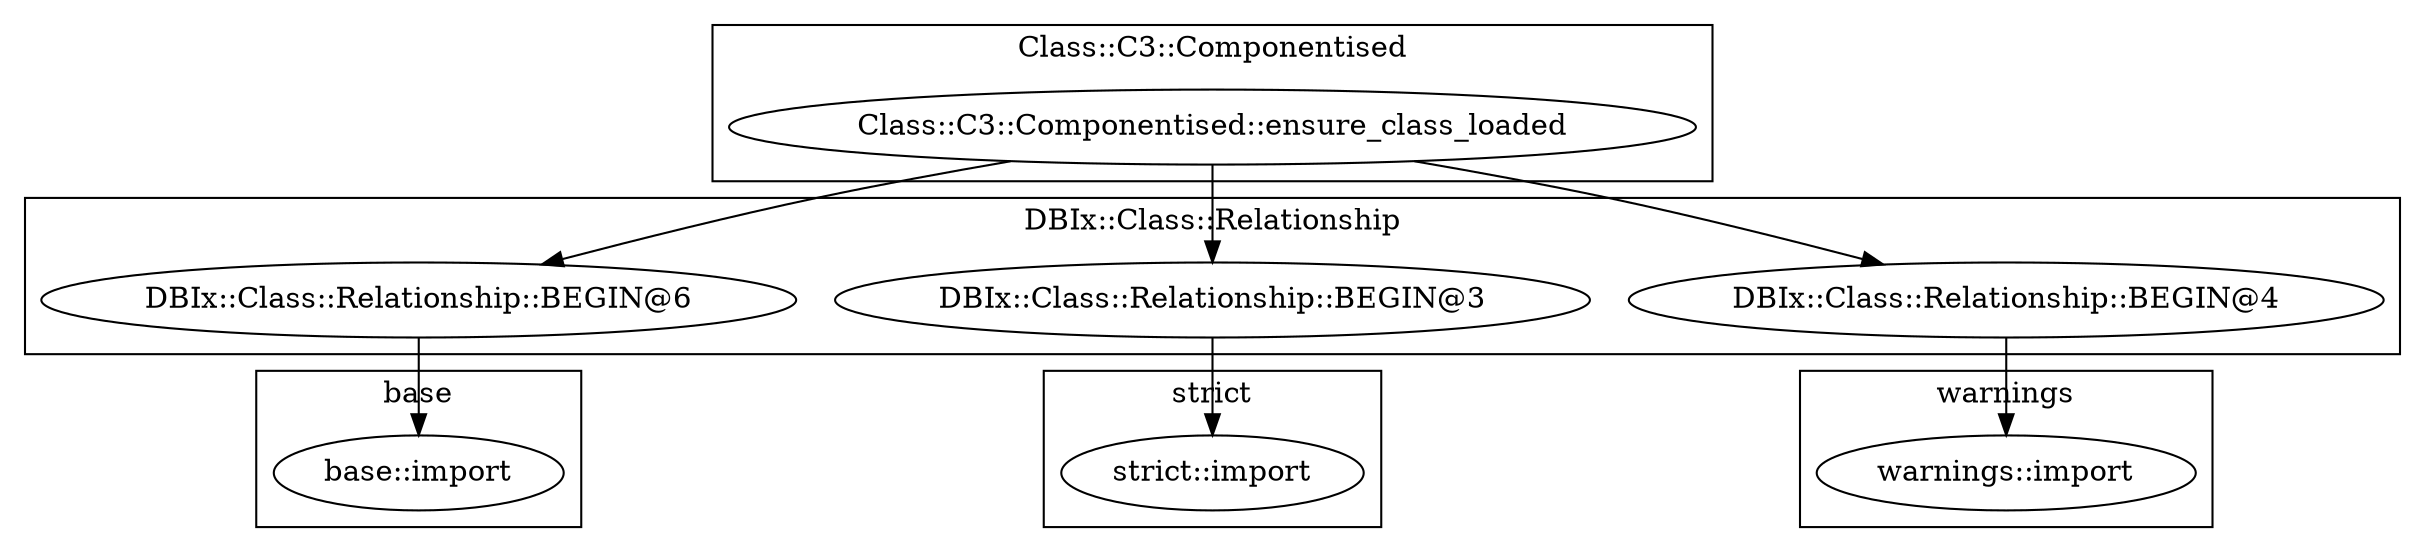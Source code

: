 digraph {
graph [overlap=false]
subgraph cluster_warnings {
	label="warnings";
	"warnings::import";
}
subgraph cluster_base {
	label="base";
	"base::import";
}
subgraph cluster_strict {
	label="strict";
	"strict::import";
}
subgraph cluster_Class_C3_Componentised {
	label="Class::C3::Componentised";
	"Class::C3::Componentised::ensure_class_loaded";
}
subgraph cluster_DBIx_Class_Relationship {
	label="DBIx::Class::Relationship";
	"DBIx::Class::Relationship::BEGIN@6";
	"DBIx::Class::Relationship::BEGIN@3";
	"DBIx::Class::Relationship::BEGIN@4";
}
"Class::C3::Componentised::ensure_class_loaded" -> "DBIx::Class::Relationship::BEGIN@3";
"Class::C3::Componentised::ensure_class_loaded" -> "DBIx::Class::Relationship::BEGIN@6";
"Class::C3::Componentised::ensure_class_loaded" -> "DBIx::Class::Relationship::BEGIN@4";
"DBIx::Class::Relationship::BEGIN@6" -> "base::import";
"DBIx::Class::Relationship::BEGIN@4" -> "warnings::import";
"DBIx::Class::Relationship::BEGIN@3" -> "strict::import";
}
